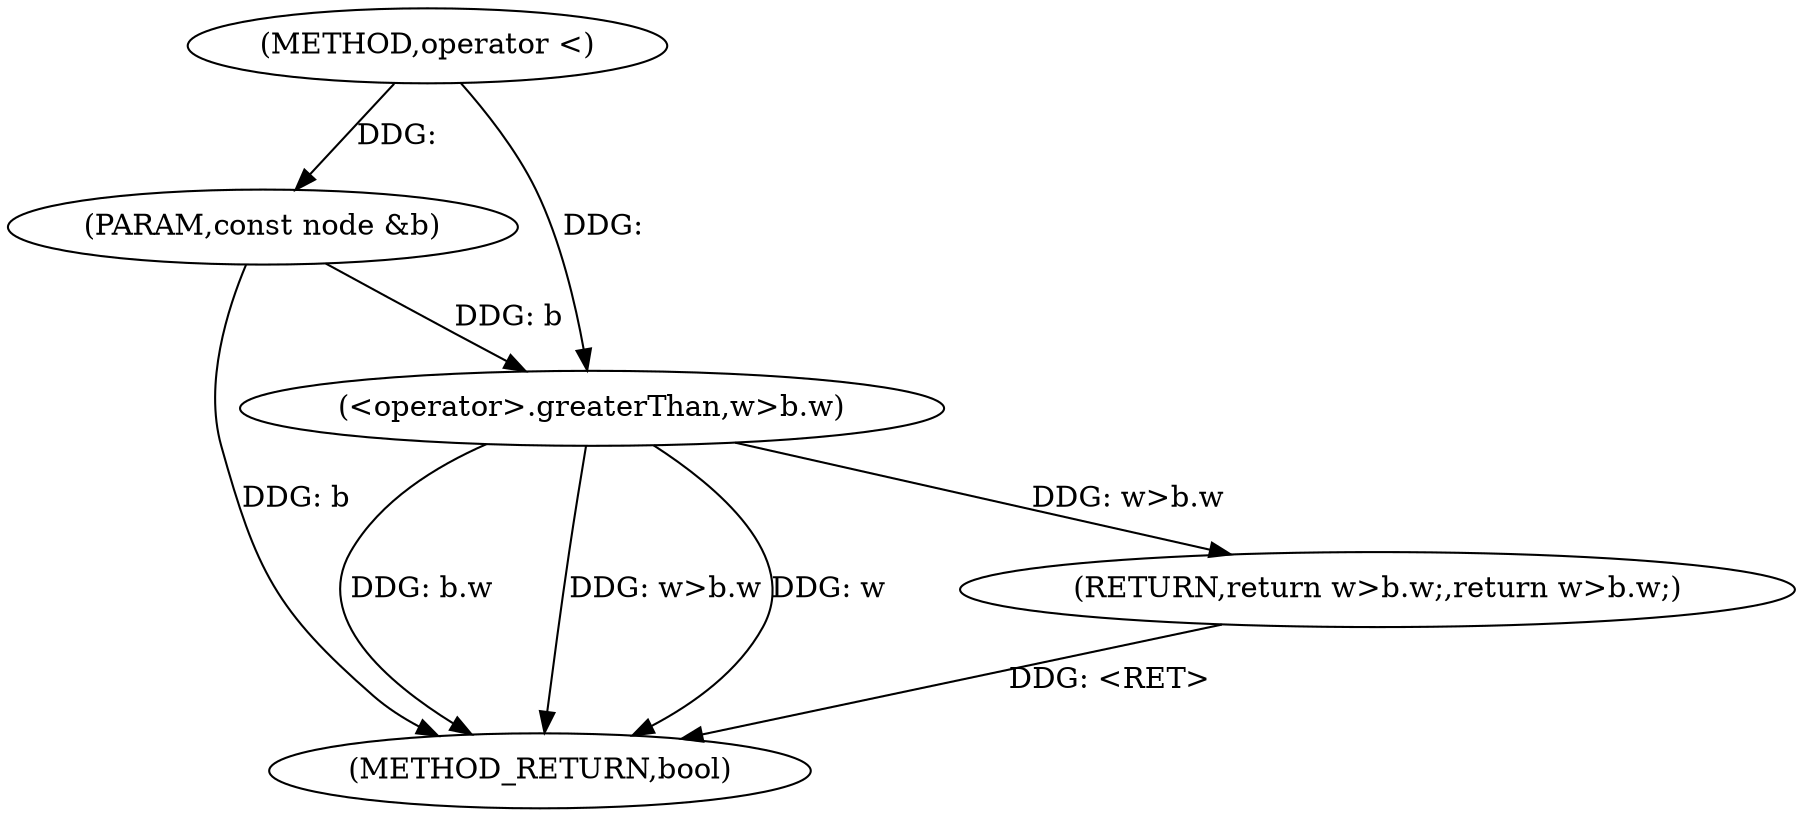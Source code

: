 digraph "operator <" {  
"1000128" [label = "(METHOD,operator <)" ]
"1000137" [label = "(METHOD_RETURN,bool)" ]
"1000129" [label = "(PARAM,const node &b)" ]
"1000131" [label = "(RETURN,return w>b.w;,return w>b.w;)" ]
"1000132" [label = "(<operator>.greaterThan,w>b.w)" ]
  "1000129" -> "1000137"  [ label = "DDG: b"] 
  "1000132" -> "1000137"  [ label = "DDG: b.w"] 
  "1000132" -> "1000137"  [ label = "DDG: w>b.w"] 
  "1000131" -> "1000137"  [ label = "DDG: <RET>"] 
  "1000132" -> "1000137"  [ label = "DDG: w"] 
  "1000128" -> "1000129"  [ label = "DDG: "] 
  "1000132" -> "1000131"  [ label = "DDG: w>b.w"] 
  "1000128" -> "1000132"  [ label = "DDG: "] 
  "1000129" -> "1000132"  [ label = "DDG: b"] 
}
